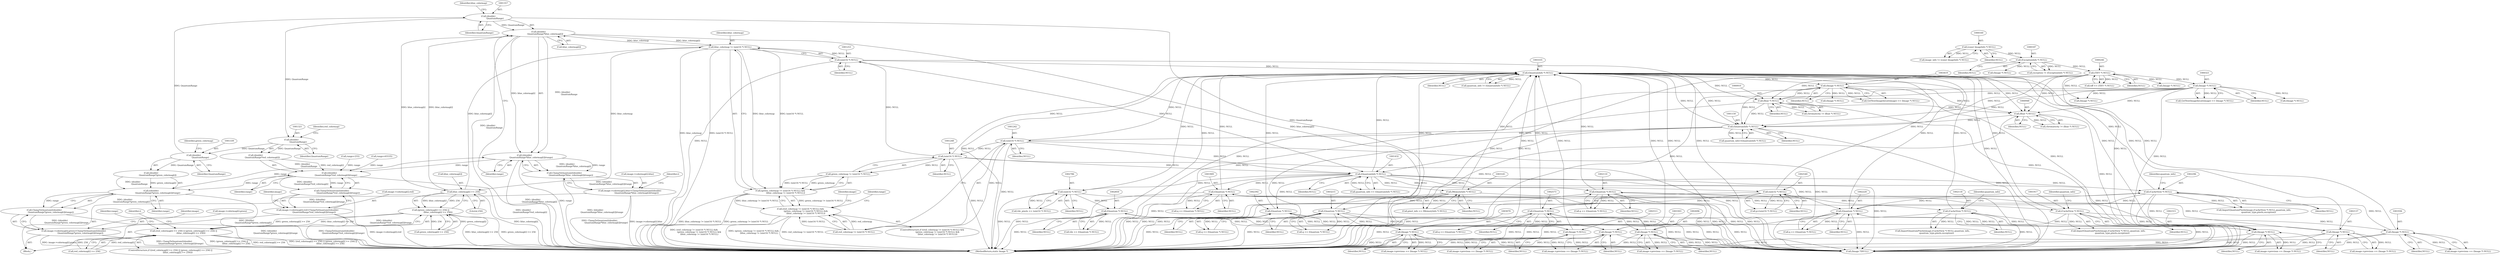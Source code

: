 digraph "0_ImageMagick_6e48aa92ff4e6e95424300ecd52a9ea453c19c60@array" {
"1001355" [label="(Call,(double)\n                    QuantumRange*blue_colormap[i])"];
"1001356" [label="(Call,(double)\n                    QuantumRange)"];
"1001338" [label="(Call,(double)\n                    QuantumRange)"];
"1001320" [label="(Call,(double)\n                    QuantumRange)"];
"1001250" [label="(Call,blue_colormap != (uint16 *) NULL)"];
"1001355" [label="(Call,(double)\n                    QuantumRange*blue_colormap[i])"];
"1001285" [label="(Call,blue_colormap[i] >= 256)"];
"1001252" [label="(Call,(uint16 *) NULL)"];
"1001247" [label="(Call,(uint16 *) NULL)"];
"1001241" [label="(Call,(uint16 *) NULL)"];
"1001149" [label="(Call,(QuantumInfo *) NULL)"];
"1003334" [label="(Call,(QuantumInfo *) NULL)"];
"1003302" [label="(Call,(Image *) NULL)"];
"1003214" [label="(Call,(Quantum *) NULL)"];
"1003144" [label="(Call,(MemoryInfo *) NULL)"];
"1001431" [label="(Call,(QuantumInfo *) NULL)"];
"1002109" [label="(Call,(Quantum *) NULL)"];
"1002136" [label="(Call,(Image *) NULL)"];
"1002117" [label="(Call,(CacheView *) NULL)"];
"1002295" [label="(Call,(CacheView *) NULL)"];
"1002219" [label="(Call,(Quantum *) NULL)"];
"1002314" [label="(Call,(Image *) NULL)"];
"1002572" [label="(Call,(Quantum *) NULL)"];
"1002539" [label="(Call,(uint32 *) NULL)"];
"1002695" [label="(Call,(Image *) NULL)"];
"1002510" [label="(Call,(Image *) NULL)"];
"1002391" [label="(Call,(Quantum *) NULL)"];
"1002849" [label="(Call,(Quantum *) NULL)"];
"1002785" [label="(Call,(uint32 *) NULL)"];
"1003069" [label="(Call,(Image *) NULL)"];
"1001908" [label="(Call,(Quantum *) NULL)"];
"1001935" [label="(Call,(Image *) NULL)"];
"1001916" [label="(Call,(CacheView *) NULL)"];
"1000909" [label="(Call,(float *) NULL)"];
"1003418" [label="(Call,(Image *) NULL)"];
"1000320" [label="(Call,(Image *) NULL)"];
"1000245" [label="(Call,(TIFF *) NULL)"];
"1000186" [label="(Call,(ExceptionInfo *) NULL)"];
"1000159" [label="(Call,(const ImageInfo *) NULL)"];
"1000947" [label="(Call,(float *) NULL)"];
"1001244" [label="(Call,(green_colormap != (uint16 *) NULL) &&\n                (blue_colormap != (uint16 *) NULL))"];
"1001238" [label="(Call,(red_colormap != (uint16 *) NULL) &&\n                (green_colormap != (uint16 *) NULL) &&\n                (blue_colormap != (uint16 *) NULL))"];
"1001279" [label="(Call,(green_colormap[i] >= 256) ||\n                      (blue_colormap[i] >= 256))"];
"1001273" [label="(Call,(red_colormap[i] >= 256) || (green_colormap[i] >= 256) ||\n                      (blue_colormap[i] >= 256))"];
"1001354" [label="(Call,((double)\n                    QuantumRange*blue_colormap[i])/range)"];
"1001318" [label="(Call,((double)\n                    QuantumRange*red_colormap[i])/range)"];
"1001317" [label="(Call,ClampToQuantum(((double)\n                    QuantumRange*red_colormap[i])/range))"];
"1001309" [label="(Call,image->colormap[i].red=ClampToQuantum(((double)\n                    QuantumRange*red_colormap[i])/range))"];
"1001336" [label="(Call,((double)\n                    QuantumRange*green_colormap[i])/range)"];
"1001335" [label="(Call,ClampToQuantum(((double)\n                    QuantumRange*green_colormap[i])/range))"];
"1001327" [label="(Call,image->colormap[i].green=ClampToQuantum(((double)\n                    QuantumRange*green_colormap[i])/range))"];
"1001353" [label="(Call,ClampToQuantum(((double)\n                    QuantumRange*blue_colormap[i])/range))"];
"1001345" [label="(Call,image->colormap[i].blue=ClampToQuantum(((double)\n                    QuantumRange*blue_colormap[i])/range))"];
"1001360" [label="(Identifier,blue_colormap)"];
"1003415" [label="(Call,GetNextImageInList(image) == (Image *) NULL)"];
"1002389" [label="(Call,q == (Quantum *) NULL)"];
"1001908" [label="(Call,(Quantum *) NULL)"];
"1001239" [label="(Call,red_colormap != (uint16 *) NULL)"];
"1002219" [label="(Call,(Quantum *) NULL)"];
"1001252" [label="(Call,(uint16 *) NULL)"];
"1001289" [label="(Literal,256)"];
"1003298" [label="(Call,image->previous == (Image *) NULL)"];
"1001291" [label="(Call,range=65535)"];
"1001354" [label="(Call,((double)\n                    QuantumRange*blue_colormap[i])/range)"];
"1002115" [label="(Call,ImportQuantumPixels(image,(CacheView *) NULL,quantum_info,\n            quantum_type,pixels,exception))"];
"1001245" [label="(Call,green_colormap != (uint16 *) NULL)"];
"1001256" [label="(Call,range=255)"];
"1001286" [label="(Call,blue_colormap[i])"];
"1002510" [label="(Call,(Image *) NULL)"];
"1001250" [label="(Call,blue_colormap != (uint16 *) NULL)"];
"1001149" [label="(Call,(QuantumInfo *) NULL)"];
"1001336" [label="(Call,((double)\n                    QuantumRange*green_colormap[i])/range)"];
"1002111" [label="(Identifier,NULL)"];
"1001910" [label="(Identifier,NULL)"];
"1001147" [label="(Call,quantum_info=(QuantumInfo *) NULL)"];
"1001342" [label="(Identifier,green_colormap)"];
"1002572" [label="(Call,(Quantum *) NULL)"];
"1001274" [label="(Call,red_colormap[i] >= 256)"];
"1002574" [label="(Identifier,NULL)"];
"1002217" [label="(Call,q == (Quantum *) NULL)"];
"1001429" [label="(Call,quantum_info == (QuantumInfo *) NULL)"];
"1001273" [label="(Call,(red_colormap[i] >= 256) || (green_colormap[i] >= 256) ||\n                      (blue_colormap[i] >= 256))"];
"1000188" [label="(Identifier,NULL)"];
"1001247" [label="(Call,(uint16 *) NULL)"];
"1002132" [label="(Call,image->previous == (Image *) NULL)"];
"1000322" [label="(Identifier,NULL)"];
"1003065" [label="(Call,image->previous == (Image *) NULL)"];
"1001935" [label="(Call,(Image *) NULL)"];
"1001433" [label="(Identifier,NULL)"];
"1001318" [label="(Call,((double)\n                    QuantumRange*red_colormap[i])/range)"];
"1001337" [label="(Call,(double)\n                    QuantumRange*green_colormap[i])"];
"1002512" [label="(Identifier,NULL)"];
"1001326" [label="(Identifier,range)"];
"1003420" [label="(Identifier,NULL)"];
"1001338" [label="(Call,(double)\n                    QuantumRange)"];
"1001344" [label="(Identifier,range)"];
"1001358" [label="(Identifier,QuantumRange)"];
"1000159" [label="(Call,(const ImageInfo *) NULL)"];
"1001249" [label="(Identifier,NULL)"];
"1001280" [label="(Call,green_colormap[i] >= 256)"];
"1001916" [label="(Call,(CacheView *) NULL)"];
"1002391" [label="(Call,(Quantum *) NULL)"];
"1000217" [label="(Call,(Image *) NULL)"];
"1002221" [label="(Identifier,NULL)"];
"1000909" [label="(Call,(float *) NULL)"];
"1000157" [label="(Call,image_info != (const ImageInfo *) NULL)"];
"1002851" [label="(Identifier,NULL)"];
"1002295" [label="(Call,(CacheView *) NULL)"];
"1001914" [label="(Call,ImportQuantumPixels(image,(CacheView *) NULL,quantum_info,\n            quantum_type,pixels,exception))"];
"1000245" [label="(Call,(TIFF *) NULL)"];
"1001366" [label="(Identifier,image)"];
"1001238" [label="(Call,(red_colormap != (uint16 *) NULL) &&\n                (green_colormap != (uint16 *) NULL) &&\n                (blue_colormap != (uint16 *) NULL))"];
"1003481" [label="(Call,(Image *)NULL)"];
"1001346" [label="(Call,image->colormap[i].blue)"];
"1003144" [label="(Call,(MemoryInfo *) NULL)"];
"1000945" [label="(Call,chromaticity != (float *) NULL)"];
"1002316" [label="(Identifier,NULL)"];
"1003487" [label="(MethodReturn,static Image *)"];
"1003302" [label="(Call,(Image *) NULL)"];
"1003216" [label="(Identifier,NULL)"];
"1000907" [label="(Call,chromaticity != (float *) NULL)"];
"1002136" [label="(Call,(Image *) NULL)"];
"1001919" [label="(Identifier,quantum_info)"];
"1001349" [label="(Identifier,image)"];
"1002107" [label="(Call,q == (Quantum *) NULL)"];
"1000161" [label="(Identifier,NULL)"];
"1001317" [label="(Call,ClampToQuantum(((double)\n                    QuantumRange*red_colormap[i])/range))"];
"1000254" [label="(Call,(Image *) NULL)"];
"1003214" [label="(Call,(Quantum *) NULL)"];
"1001322" [label="(Identifier,QuantumRange)"];
"1001151" [label="(Identifier,NULL)"];
"1001431" [label="(Call,(QuantumInfo *) NULL)"];
"1002849" [label="(Call,(Quantum *) NULL)"];
"1003071" [label="(Identifier,NULL)"];
"1000186" [label="(Call,(ExceptionInfo *) NULL)"];
"1000184" [label="(Call,exception != (ExceptionInfo *) NULL)"];
"1000309" [label="(Call,(Image *) NULL)"];
"1001327" [label="(Call,image->colormap[i].green=ClampToQuantum(((double)\n                    QuantumRange*green_colormap[i])/range))"];
"1002120" [label="(Identifier,quantum_info)"];
"1001362" [label="(Identifier,range)"];
"1000949" [label="(Identifier,NULL)"];
"1001906" [label="(Call,q == (Quantum *) NULL)"];
"1001345" [label="(Call,image->colormap[i].blue=ClampToQuantum(((double)\n                    QuantumRange*blue_colormap[i])/range))"];
"1002117" [label="(Call,(CacheView *) NULL)"];
"1001353" [label="(Call,ClampToQuantum(((double)\n                    QuantumRange*blue_colormap[i])/range))"];
"1002314" [label="(Call,(Image *) NULL)"];
"1001272" [label="(ControlStructure,if ((red_colormap[i] >= 256) || (green_colormap[i] >= 256) ||\n                      (blue_colormap[i] >= 256)))"];
"1003069" [label="(Call,(Image *) NULL)"];
"1001937" [label="(Identifier,NULL)"];
"1003304" [label="(Identifier,NULL)"];
"1001279" [label="(Call,(green_colormap[i] >= 256) ||\n                      (blue_colormap[i] >= 256))"];
"1001340" [label="(Identifier,QuantumRange)"];
"1002539" [label="(Call,(uint32 *) NULL)"];
"1002310" [label="(Call,image->previous == (Image *) NULL)"];
"1001254" [label="(Identifier,NULL)"];
"1002785" [label="(Call,(uint32 *) NULL)"];
"1002506" [label="(Call,image->previous == (Image *) NULL)"];
"1001309" [label="(Call,image->colormap[i].red=ClampToQuantum(((double)\n                    QuantumRange*red_colormap[i])/range))"];
"1001931" [label="(Call,image->previous == (Image *) NULL)"];
"1001319" [label="(Call,(double)\n                    QuantumRange*red_colormap[i])"];
"1002783" [label="(Call,tile_pixels == (uint32 *) NULL)"];
"1001331" [label="(Identifier,image)"];
"1002119" [label="(Identifier,NULL)"];
"1000320" [label="(Call,(Image *) NULL)"];
"1001355" [label="(Call,(double)\n                    QuantumRange*blue_colormap[i])"];
"1003142" [label="(Call,pixel_info == (MemoryInfo *) NULL)"];
"1001243" [label="(Identifier,NULL)"];
"1001328" [label="(Call,image->colormap[i].green)"];
"1003334" [label="(Call,(QuantumInfo *) NULL)"];
"1002109" [label="(Call,(Quantum *) NULL)"];
"1001320" [label="(Call,(double)\n                    QuantumRange)"];
"1003336" [label="(Identifier,NULL)"];
"1002297" [label="(Identifier,NULL)"];
"1002537" [label="(Call,p=(uint32 *) NULL)"];
"1002541" [label="(Identifier,NULL)"];
"1002697" [label="(Identifier,NULL)"];
"1001918" [label="(Identifier,NULL)"];
"1000247" [label="(Identifier,NULL)"];
"1001257" [label="(Identifier,range)"];
"1002847" [label="(Call,tile == (Quantum *) NULL)"];
"1001285" [label="(Call,blue_colormap[i] >= 256)"];
"1000911" [label="(Identifier,NULL)"];
"1002298" [label="(Identifier,quantum_info)"];
"1001271" [label="(Identifier,i)"];
"1001307" [label="(Identifier,i)"];
"1003332" [label="(Call,quantum_info != (QuantumInfo *) NULL)"];
"1001310" [label="(Call,image->colormap[i].red)"];
"1003212" [label="(Call,q == (Quantum *) NULL)"];
"1002691" [label="(Call,image->previous == (Image *) NULL)"];
"1001251" [label="(Identifier,blue_colormap)"];
"1002293" [label="(Call,ImportQuantumPixels(image,(CacheView *) NULL,quantum_info,\n              quantum_type,pixels,exception))"];
"1003418" [label="(Call,(Image *) NULL)"];
"1000947" [label="(Call,(float *) NULL)"];
"1003427" [label="(Call,(Image *) NULL)"];
"1001237" [label="(ControlStructure,if ((red_colormap != (uint16 *) NULL) &&\n                (green_colormap != (uint16 *) NULL) &&\n                (blue_colormap != (uint16 *) NULL)))"];
"1001324" [label="(Identifier,red_colormap)"];
"1001244" [label="(Call,(green_colormap != (uint16 *) NULL) &&\n                (blue_colormap != (uint16 *) NULL))"];
"1002138" [label="(Identifier,NULL)"];
"1001359" [label="(Call,blue_colormap[i])"];
"1000331" [label="(Call,(Image *) NULL)"];
"1002393" [label="(Identifier,NULL)"];
"1001241" [label="(Call,(uint16 *) NULL)"];
"1002695" [label="(Call,(Image *) NULL)"];
"1000243" [label="(Call,tiff == (TIFF *) NULL)"];
"1001356" [label="(Call,(double)\n                    QuantumRange)"];
"1001308" [label="(Block,)"];
"1000317" [label="(Call,GetNextImageInList(image) == (Image *) NULL)"];
"1001292" [label="(Identifier,range)"];
"1003146" [label="(Identifier,NULL)"];
"1002570" [label="(Call,q == (Quantum *) NULL)"];
"1002787" [label="(Identifier,NULL)"];
"1001335" [label="(Call,ClampToQuantum(((double)\n                    QuantumRange*green_colormap[i])/range))"];
"1001355" -> "1001354"  [label="AST: "];
"1001355" -> "1001359"  [label="CFG: "];
"1001356" -> "1001355"  [label="AST: "];
"1001359" -> "1001355"  [label="AST: "];
"1001362" -> "1001355"  [label="CFG: "];
"1001355" -> "1003487"  [label="DDG: blue_colormap[i]"];
"1001355" -> "1003487"  [label="DDG: (double)\n                    QuantumRange"];
"1001355" -> "1001250"  [label="DDG: blue_colormap[i]"];
"1001355" -> "1001285"  [label="DDG: blue_colormap[i]"];
"1001355" -> "1001354"  [label="DDG: (double)\n                    QuantumRange"];
"1001355" -> "1001354"  [label="DDG: blue_colormap[i]"];
"1001356" -> "1001355"  [label="DDG: QuantumRange"];
"1001250" -> "1001355"  [label="DDG: blue_colormap"];
"1001285" -> "1001355"  [label="DDG: blue_colormap[i]"];
"1001356" -> "1001358"  [label="CFG: "];
"1001357" -> "1001356"  [label="AST: "];
"1001358" -> "1001356"  [label="AST: "];
"1001360" -> "1001356"  [label="CFG: "];
"1001356" -> "1003487"  [label="DDG: QuantumRange"];
"1001356" -> "1001320"  [label="DDG: QuantumRange"];
"1001338" -> "1001356"  [label="DDG: QuantumRange"];
"1001338" -> "1001337"  [label="AST: "];
"1001338" -> "1001340"  [label="CFG: "];
"1001339" -> "1001338"  [label="AST: "];
"1001340" -> "1001338"  [label="AST: "];
"1001342" -> "1001338"  [label="CFG: "];
"1001338" -> "1001337"  [label="DDG: QuantumRange"];
"1001320" -> "1001338"  [label="DDG: QuantumRange"];
"1001320" -> "1001319"  [label="AST: "];
"1001320" -> "1001322"  [label="CFG: "];
"1001321" -> "1001320"  [label="AST: "];
"1001322" -> "1001320"  [label="AST: "];
"1001324" -> "1001320"  [label="CFG: "];
"1001320" -> "1001319"  [label="DDG: QuantumRange"];
"1001250" -> "1001244"  [label="AST: "];
"1001250" -> "1001252"  [label="CFG: "];
"1001251" -> "1001250"  [label="AST: "];
"1001252" -> "1001250"  [label="AST: "];
"1001244" -> "1001250"  [label="CFG: "];
"1001250" -> "1003487"  [label="DDG: blue_colormap"];
"1001250" -> "1003487"  [label="DDG: (uint16 *) NULL"];
"1001250" -> "1001244"  [label="DDG: blue_colormap"];
"1001250" -> "1001244"  [label="DDG: (uint16 *) NULL"];
"1001285" -> "1001250"  [label="DDG: blue_colormap[i]"];
"1001252" -> "1001250"  [label="DDG: NULL"];
"1001250" -> "1001285"  [label="DDG: blue_colormap"];
"1001285" -> "1001279"  [label="AST: "];
"1001285" -> "1001289"  [label="CFG: "];
"1001286" -> "1001285"  [label="AST: "];
"1001289" -> "1001285"  [label="AST: "];
"1001279" -> "1001285"  [label="CFG: "];
"1001285" -> "1003487"  [label="DDG: blue_colormap[i]"];
"1001285" -> "1001279"  [label="DDG: blue_colormap[i]"];
"1001285" -> "1001279"  [label="DDG: 256"];
"1001252" -> "1001254"  [label="CFG: "];
"1001253" -> "1001252"  [label="AST: "];
"1001254" -> "1001252"  [label="AST: "];
"1001252" -> "1003487"  [label="DDG: NULL"];
"1001247" -> "1001252"  [label="DDG: NULL"];
"1001252" -> "1001431"  [label="DDG: NULL"];
"1001252" -> "1003334"  [label="DDG: NULL"];
"1001252" -> "1003481"  [label="DDG: NULL"];
"1001247" -> "1001245"  [label="AST: "];
"1001247" -> "1001249"  [label="CFG: "];
"1001248" -> "1001247"  [label="AST: "];
"1001249" -> "1001247"  [label="AST: "];
"1001245" -> "1001247"  [label="CFG: "];
"1001247" -> "1003487"  [label="DDG: NULL"];
"1001247" -> "1001245"  [label="DDG: NULL"];
"1001241" -> "1001247"  [label="DDG: NULL"];
"1001247" -> "1001431"  [label="DDG: NULL"];
"1001247" -> "1003334"  [label="DDG: NULL"];
"1001247" -> "1003481"  [label="DDG: NULL"];
"1001241" -> "1001239"  [label="AST: "];
"1001241" -> "1001243"  [label="CFG: "];
"1001242" -> "1001241"  [label="AST: "];
"1001243" -> "1001241"  [label="AST: "];
"1001239" -> "1001241"  [label="CFG: "];
"1001241" -> "1003487"  [label="DDG: NULL"];
"1001241" -> "1001239"  [label="DDG: NULL"];
"1001149" -> "1001241"  [label="DDG: NULL"];
"1001241" -> "1001431"  [label="DDG: NULL"];
"1001241" -> "1003334"  [label="DDG: NULL"];
"1001241" -> "1003481"  [label="DDG: NULL"];
"1001149" -> "1001147"  [label="AST: "];
"1001149" -> "1001151"  [label="CFG: "];
"1001150" -> "1001149"  [label="AST: "];
"1001151" -> "1001149"  [label="AST: "];
"1001147" -> "1001149"  [label="CFG: "];
"1001149" -> "1003487"  [label="DDG: NULL"];
"1001149" -> "1001147"  [label="DDG: NULL"];
"1003334" -> "1001149"  [label="DDG: NULL"];
"1000909" -> "1001149"  [label="DDG: NULL"];
"1003418" -> "1001149"  [label="DDG: NULL"];
"1000245" -> "1001149"  [label="DDG: NULL"];
"1000320" -> "1001149"  [label="DDG: NULL"];
"1000947" -> "1001149"  [label="DDG: NULL"];
"1001149" -> "1001431"  [label="DDG: NULL"];
"1001149" -> "1003334"  [label="DDG: NULL"];
"1001149" -> "1003481"  [label="DDG: NULL"];
"1003334" -> "1003332"  [label="AST: "];
"1003334" -> "1003336"  [label="CFG: "];
"1003335" -> "1003334"  [label="AST: "];
"1003336" -> "1003334"  [label="AST: "];
"1003332" -> "1003334"  [label="CFG: "];
"1003334" -> "1003487"  [label="DDG: NULL"];
"1003334" -> "1000909"  [label="DDG: NULL"];
"1003334" -> "1000947"  [label="DDG: NULL"];
"1003334" -> "1003332"  [label="DDG: NULL"];
"1003302" -> "1003334"  [label="DDG: NULL"];
"1002109" -> "1003334"  [label="DDG: NULL"];
"1002295" -> "1003334"  [label="DDG: NULL"];
"1002572" -> "1003334"  [label="DDG: NULL"];
"1002510" -> "1003334"  [label="DDG: NULL"];
"1002136" -> "1003334"  [label="DDG: NULL"];
"1002849" -> "1003334"  [label="DDG: NULL"];
"1001908" -> "1003334"  [label="DDG: NULL"];
"1002539" -> "1003334"  [label="DDG: NULL"];
"1002695" -> "1003334"  [label="DDG: NULL"];
"1001935" -> "1003334"  [label="DDG: NULL"];
"1001431" -> "1003334"  [label="DDG: NULL"];
"1003144" -> "1003334"  [label="DDG: NULL"];
"1002391" -> "1003334"  [label="DDG: NULL"];
"1002785" -> "1003334"  [label="DDG: NULL"];
"1001916" -> "1003334"  [label="DDG: NULL"];
"1002117" -> "1003334"  [label="DDG: NULL"];
"1003214" -> "1003334"  [label="DDG: NULL"];
"1002219" -> "1003334"  [label="DDG: NULL"];
"1002314" -> "1003334"  [label="DDG: NULL"];
"1003069" -> "1003334"  [label="DDG: NULL"];
"1003334" -> "1003418"  [label="DDG: NULL"];
"1003334" -> "1003481"  [label="DDG: NULL"];
"1003302" -> "1003298"  [label="AST: "];
"1003302" -> "1003304"  [label="CFG: "];
"1003303" -> "1003302"  [label="AST: "];
"1003304" -> "1003302"  [label="AST: "];
"1003298" -> "1003302"  [label="CFG: "];
"1003302" -> "1003487"  [label="DDG: NULL"];
"1003302" -> "1003214"  [label="DDG: NULL"];
"1003302" -> "1003298"  [label="DDG: NULL"];
"1003214" -> "1003302"  [label="DDG: NULL"];
"1003302" -> "1003481"  [label="DDG: NULL"];
"1003214" -> "1003212"  [label="AST: "];
"1003214" -> "1003216"  [label="CFG: "];
"1003215" -> "1003214"  [label="AST: "];
"1003216" -> "1003214"  [label="AST: "];
"1003212" -> "1003214"  [label="CFG: "];
"1003214" -> "1003487"  [label="DDG: NULL"];
"1003214" -> "1003212"  [label="DDG: NULL"];
"1003144" -> "1003214"  [label="DDG: NULL"];
"1003214" -> "1003481"  [label="DDG: NULL"];
"1003144" -> "1003142"  [label="AST: "];
"1003144" -> "1003146"  [label="CFG: "];
"1003145" -> "1003144"  [label="AST: "];
"1003146" -> "1003144"  [label="AST: "];
"1003142" -> "1003144"  [label="CFG: "];
"1003144" -> "1003487"  [label="DDG: NULL"];
"1003144" -> "1003142"  [label="DDG: NULL"];
"1001431" -> "1003144"  [label="DDG: NULL"];
"1003144" -> "1003481"  [label="DDG: NULL"];
"1001431" -> "1001429"  [label="AST: "];
"1001431" -> "1001433"  [label="CFG: "];
"1001432" -> "1001431"  [label="AST: "];
"1001433" -> "1001431"  [label="AST: "];
"1001429" -> "1001431"  [label="CFG: "];
"1001431" -> "1003487"  [label="DDG: NULL"];
"1001431" -> "1001429"  [label="DDG: NULL"];
"1001431" -> "1001908"  [label="DDG: NULL"];
"1001431" -> "1002109"  [label="DDG: NULL"];
"1001431" -> "1002219"  [label="DDG: NULL"];
"1001431" -> "1002295"  [label="DDG: NULL"];
"1001431" -> "1002314"  [label="DDG: NULL"];
"1001431" -> "1002391"  [label="DDG: NULL"];
"1001431" -> "1002539"  [label="DDG: NULL"];
"1001431" -> "1002785"  [label="DDG: NULL"];
"1001431" -> "1003481"  [label="DDG: NULL"];
"1002109" -> "1002107"  [label="AST: "];
"1002109" -> "1002111"  [label="CFG: "];
"1002110" -> "1002109"  [label="AST: "];
"1002111" -> "1002109"  [label="AST: "];
"1002107" -> "1002109"  [label="CFG: "];
"1002109" -> "1003487"  [label="DDG: NULL"];
"1002109" -> "1002107"  [label="DDG: NULL"];
"1002136" -> "1002109"  [label="DDG: NULL"];
"1002109" -> "1002117"  [label="DDG: NULL"];
"1002109" -> "1003481"  [label="DDG: NULL"];
"1002136" -> "1002132"  [label="AST: "];
"1002136" -> "1002138"  [label="CFG: "];
"1002137" -> "1002136"  [label="AST: "];
"1002138" -> "1002136"  [label="AST: "];
"1002132" -> "1002136"  [label="CFG: "];
"1002136" -> "1003487"  [label="DDG: NULL"];
"1002136" -> "1002132"  [label="DDG: NULL"];
"1002117" -> "1002136"  [label="DDG: NULL"];
"1002136" -> "1003481"  [label="DDG: NULL"];
"1002117" -> "1002115"  [label="AST: "];
"1002117" -> "1002119"  [label="CFG: "];
"1002118" -> "1002117"  [label="AST: "];
"1002119" -> "1002117"  [label="AST: "];
"1002120" -> "1002117"  [label="CFG: "];
"1002117" -> "1003487"  [label="DDG: NULL"];
"1002117" -> "1002115"  [label="DDG: NULL"];
"1002117" -> "1003481"  [label="DDG: NULL"];
"1002295" -> "1002293"  [label="AST: "];
"1002295" -> "1002297"  [label="CFG: "];
"1002296" -> "1002295"  [label="AST: "];
"1002297" -> "1002295"  [label="AST: "];
"1002298" -> "1002295"  [label="CFG: "];
"1002295" -> "1003487"  [label="DDG: NULL"];
"1002295" -> "1002219"  [label="DDG: NULL"];
"1002295" -> "1002293"  [label="DDG: NULL"];
"1002219" -> "1002295"  [label="DDG: NULL"];
"1002295" -> "1002314"  [label="DDG: NULL"];
"1002295" -> "1003481"  [label="DDG: NULL"];
"1002219" -> "1002217"  [label="AST: "];
"1002219" -> "1002221"  [label="CFG: "];
"1002220" -> "1002219"  [label="AST: "];
"1002221" -> "1002219"  [label="AST: "];
"1002217" -> "1002219"  [label="CFG: "];
"1002219" -> "1003487"  [label="DDG: NULL"];
"1002219" -> "1002217"  [label="DDG: NULL"];
"1002314" -> "1002219"  [label="DDG: NULL"];
"1002219" -> "1002314"  [label="DDG: NULL"];
"1002219" -> "1003481"  [label="DDG: NULL"];
"1002314" -> "1002310"  [label="AST: "];
"1002314" -> "1002316"  [label="CFG: "];
"1002315" -> "1002314"  [label="AST: "];
"1002316" -> "1002314"  [label="AST: "];
"1002310" -> "1002314"  [label="CFG: "];
"1002314" -> "1003487"  [label="DDG: NULL"];
"1002314" -> "1002310"  [label="DDG: NULL"];
"1002314" -> "1003481"  [label="DDG: NULL"];
"1002572" -> "1002570"  [label="AST: "];
"1002572" -> "1002574"  [label="CFG: "];
"1002573" -> "1002572"  [label="AST: "];
"1002574" -> "1002572"  [label="AST: "];
"1002570" -> "1002572"  [label="CFG: "];
"1002572" -> "1003487"  [label="DDG: NULL"];
"1002572" -> "1002570"  [label="DDG: NULL"];
"1002539" -> "1002572"  [label="DDG: NULL"];
"1002695" -> "1002572"  [label="DDG: NULL"];
"1002572" -> "1002695"  [label="DDG: NULL"];
"1002572" -> "1003481"  [label="DDG: NULL"];
"1002539" -> "1002537"  [label="AST: "];
"1002539" -> "1002541"  [label="CFG: "];
"1002540" -> "1002539"  [label="AST: "];
"1002541" -> "1002539"  [label="AST: "];
"1002537" -> "1002539"  [label="CFG: "];
"1002539" -> "1003487"  [label="DDG: NULL"];
"1002539" -> "1002537"  [label="DDG: NULL"];
"1002539" -> "1003481"  [label="DDG: NULL"];
"1002695" -> "1002691"  [label="AST: "];
"1002695" -> "1002697"  [label="CFG: "];
"1002696" -> "1002695"  [label="AST: "];
"1002697" -> "1002695"  [label="AST: "];
"1002691" -> "1002695"  [label="CFG: "];
"1002695" -> "1003487"  [label="DDG: NULL"];
"1002695" -> "1002691"  [label="DDG: NULL"];
"1002695" -> "1003481"  [label="DDG: NULL"];
"1002510" -> "1002506"  [label="AST: "];
"1002510" -> "1002512"  [label="CFG: "];
"1002511" -> "1002510"  [label="AST: "];
"1002512" -> "1002510"  [label="AST: "];
"1002506" -> "1002510"  [label="CFG: "];
"1002510" -> "1003487"  [label="DDG: NULL"];
"1002510" -> "1002391"  [label="DDG: NULL"];
"1002510" -> "1002506"  [label="DDG: NULL"];
"1002391" -> "1002510"  [label="DDG: NULL"];
"1002510" -> "1003481"  [label="DDG: NULL"];
"1002391" -> "1002389"  [label="AST: "];
"1002391" -> "1002393"  [label="CFG: "];
"1002392" -> "1002391"  [label="AST: "];
"1002393" -> "1002391"  [label="AST: "];
"1002389" -> "1002391"  [label="CFG: "];
"1002391" -> "1003487"  [label="DDG: NULL"];
"1002391" -> "1002389"  [label="DDG: NULL"];
"1002391" -> "1003481"  [label="DDG: NULL"];
"1002849" -> "1002847"  [label="AST: "];
"1002849" -> "1002851"  [label="CFG: "];
"1002850" -> "1002849"  [label="AST: "];
"1002851" -> "1002849"  [label="AST: "];
"1002847" -> "1002849"  [label="CFG: "];
"1002849" -> "1003487"  [label="DDG: NULL"];
"1002849" -> "1002847"  [label="DDG: NULL"];
"1002785" -> "1002849"  [label="DDG: NULL"];
"1003069" -> "1002849"  [label="DDG: NULL"];
"1002849" -> "1003069"  [label="DDG: NULL"];
"1002849" -> "1003481"  [label="DDG: NULL"];
"1002785" -> "1002783"  [label="AST: "];
"1002785" -> "1002787"  [label="CFG: "];
"1002786" -> "1002785"  [label="AST: "];
"1002787" -> "1002785"  [label="AST: "];
"1002783" -> "1002785"  [label="CFG: "];
"1002785" -> "1003487"  [label="DDG: NULL"];
"1002785" -> "1002783"  [label="DDG: NULL"];
"1002785" -> "1003481"  [label="DDG: NULL"];
"1003069" -> "1003065"  [label="AST: "];
"1003069" -> "1003071"  [label="CFG: "];
"1003070" -> "1003069"  [label="AST: "];
"1003071" -> "1003069"  [label="AST: "];
"1003065" -> "1003069"  [label="CFG: "];
"1003069" -> "1003487"  [label="DDG: NULL"];
"1003069" -> "1003065"  [label="DDG: NULL"];
"1003069" -> "1003481"  [label="DDG: NULL"];
"1001908" -> "1001906"  [label="AST: "];
"1001908" -> "1001910"  [label="CFG: "];
"1001909" -> "1001908"  [label="AST: "];
"1001910" -> "1001908"  [label="AST: "];
"1001906" -> "1001908"  [label="CFG: "];
"1001908" -> "1003487"  [label="DDG: NULL"];
"1001908" -> "1001906"  [label="DDG: NULL"];
"1001935" -> "1001908"  [label="DDG: NULL"];
"1001908" -> "1001916"  [label="DDG: NULL"];
"1001908" -> "1003481"  [label="DDG: NULL"];
"1001935" -> "1001931"  [label="AST: "];
"1001935" -> "1001937"  [label="CFG: "];
"1001936" -> "1001935"  [label="AST: "];
"1001937" -> "1001935"  [label="AST: "];
"1001931" -> "1001935"  [label="CFG: "];
"1001935" -> "1003487"  [label="DDG: NULL"];
"1001935" -> "1001931"  [label="DDG: NULL"];
"1001916" -> "1001935"  [label="DDG: NULL"];
"1001935" -> "1003481"  [label="DDG: NULL"];
"1001916" -> "1001914"  [label="AST: "];
"1001916" -> "1001918"  [label="CFG: "];
"1001917" -> "1001916"  [label="AST: "];
"1001918" -> "1001916"  [label="AST: "];
"1001919" -> "1001916"  [label="CFG: "];
"1001916" -> "1003487"  [label="DDG: NULL"];
"1001916" -> "1001914"  [label="DDG: NULL"];
"1001916" -> "1003481"  [label="DDG: NULL"];
"1000909" -> "1000907"  [label="AST: "];
"1000909" -> "1000911"  [label="CFG: "];
"1000910" -> "1000909"  [label="AST: "];
"1000911" -> "1000909"  [label="AST: "];
"1000907" -> "1000909"  [label="CFG: "];
"1000909" -> "1003487"  [label="DDG: NULL"];
"1000909" -> "1000907"  [label="DDG: NULL"];
"1003418" -> "1000909"  [label="DDG: NULL"];
"1000320" -> "1000909"  [label="DDG: NULL"];
"1000245" -> "1000909"  [label="DDG: NULL"];
"1000909" -> "1000947"  [label="DDG: NULL"];
"1000909" -> "1003481"  [label="DDG: NULL"];
"1003418" -> "1003415"  [label="AST: "];
"1003418" -> "1003420"  [label="CFG: "];
"1003419" -> "1003418"  [label="AST: "];
"1003420" -> "1003418"  [label="AST: "];
"1003415" -> "1003418"  [label="CFG: "];
"1003418" -> "1003487"  [label="DDG: NULL"];
"1003418" -> "1000947"  [label="DDG: NULL"];
"1003418" -> "1003415"  [label="DDG: NULL"];
"1003418" -> "1003427"  [label="DDG: NULL"];
"1003418" -> "1003481"  [label="DDG: NULL"];
"1000320" -> "1000317"  [label="AST: "];
"1000320" -> "1000322"  [label="CFG: "];
"1000321" -> "1000320"  [label="AST: "];
"1000322" -> "1000320"  [label="AST: "];
"1000317" -> "1000320"  [label="CFG: "];
"1000320" -> "1003487"  [label="DDG: NULL"];
"1000320" -> "1000309"  [label="DDG: NULL"];
"1000320" -> "1000317"  [label="DDG: NULL"];
"1000245" -> "1000320"  [label="DDG: NULL"];
"1000320" -> "1000331"  [label="DDG: NULL"];
"1000320" -> "1000947"  [label="DDG: NULL"];
"1000320" -> "1003481"  [label="DDG: NULL"];
"1000245" -> "1000243"  [label="AST: "];
"1000245" -> "1000247"  [label="CFG: "];
"1000246" -> "1000245"  [label="AST: "];
"1000247" -> "1000245"  [label="AST: "];
"1000243" -> "1000245"  [label="CFG: "];
"1000245" -> "1003487"  [label="DDG: NULL"];
"1000245" -> "1000243"  [label="DDG: NULL"];
"1000186" -> "1000245"  [label="DDG: NULL"];
"1000245" -> "1000254"  [label="DDG: NULL"];
"1000245" -> "1000309"  [label="DDG: NULL"];
"1000245" -> "1000947"  [label="DDG: NULL"];
"1000245" -> "1003481"  [label="DDG: NULL"];
"1000186" -> "1000184"  [label="AST: "];
"1000186" -> "1000188"  [label="CFG: "];
"1000187" -> "1000186"  [label="AST: "];
"1000188" -> "1000186"  [label="AST: "];
"1000184" -> "1000186"  [label="CFG: "];
"1000186" -> "1000184"  [label="DDG: NULL"];
"1000159" -> "1000186"  [label="DDG: NULL"];
"1000186" -> "1000217"  [label="DDG: NULL"];
"1000159" -> "1000157"  [label="AST: "];
"1000159" -> "1000161"  [label="CFG: "];
"1000160" -> "1000159"  [label="AST: "];
"1000161" -> "1000159"  [label="AST: "];
"1000157" -> "1000159"  [label="CFG: "];
"1000159" -> "1000157"  [label="DDG: NULL"];
"1000947" -> "1000945"  [label="AST: "];
"1000947" -> "1000949"  [label="CFG: "];
"1000948" -> "1000947"  [label="AST: "];
"1000949" -> "1000947"  [label="AST: "];
"1000945" -> "1000947"  [label="CFG: "];
"1000947" -> "1003487"  [label="DDG: NULL"];
"1000947" -> "1000945"  [label="DDG: NULL"];
"1000947" -> "1003481"  [label="DDG: NULL"];
"1001244" -> "1001238"  [label="AST: "];
"1001244" -> "1001245"  [label="CFG: "];
"1001245" -> "1001244"  [label="AST: "];
"1001238" -> "1001244"  [label="CFG: "];
"1001244" -> "1003487"  [label="DDG: blue_colormap != (uint16 *) NULL"];
"1001244" -> "1003487"  [label="DDG: green_colormap != (uint16 *) NULL"];
"1001244" -> "1001238"  [label="DDG: green_colormap != (uint16 *) NULL"];
"1001244" -> "1001238"  [label="DDG: blue_colormap != (uint16 *) NULL"];
"1001245" -> "1001244"  [label="DDG: green_colormap"];
"1001245" -> "1001244"  [label="DDG: (uint16 *) NULL"];
"1001238" -> "1001237"  [label="AST: "];
"1001238" -> "1001239"  [label="CFG: "];
"1001239" -> "1001238"  [label="AST: "];
"1001257" -> "1001238"  [label="CFG: "];
"1001366" -> "1001238"  [label="CFG: "];
"1001238" -> "1003487"  [label="DDG: red_colormap != (uint16 *) NULL"];
"1001238" -> "1003487"  [label="DDG: (red_colormap != (uint16 *) NULL) &&\n                (green_colormap != (uint16 *) NULL) &&\n                (blue_colormap != (uint16 *) NULL)"];
"1001238" -> "1003487"  [label="DDG: (green_colormap != (uint16 *) NULL) &&\n                (blue_colormap != (uint16 *) NULL)"];
"1001239" -> "1001238"  [label="DDG: red_colormap"];
"1001239" -> "1001238"  [label="DDG: (uint16 *) NULL"];
"1001279" -> "1001273"  [label="AST: "];
"1001279" -> "1001280"  [label="CFG: "];
"1001280" -> "1001279"  [label="AST: "];
"1001273" -> "1001279"  [label="CFG: "];
"1001279" -> "1003487"  [label="DDG: green_colormap[i] >= 256"];
"1001279" -> "1003487"  [label="DDG: blue_colormap[i] >= 256"];
"1001279" -> "1001273"  [label="DDG: green_colormap[i] >= 256"];
"1001279" -> "1001273"  [label="DDG: blue_colormap[i] >= 256"];
"1001280" -> "1001279"  [label="DDG: green_colormap[i]"];
"1001280" -> "1001279"  [label="DDG: 256"];
"1001273" -> "1001272"  [label="AST: "];
"1001273" -> "1001274"  [label="CFG: "];
"1001274" -> "1001273"  [label="AST: "];
"1001292" -> "1001273"  [label="CFG: "];
"1001271" -> "1001273"  [label="CFG: "];
"1001273" -> "1003487"  [label="DDG: (red_colormap[i] >= 256) || (green_colormap[i] >= 256) ||\n                      (blue_colormap[i] >= 256)"];
"1001273" -> "1003487"  [label="DDG: (green_colormap[i] >= 256) ||\n                      (blue_colormap[i] >= 256)"];
"1001273" -> "1003487"  [label="DDG: red_colormap[i] >= 256"];
"1001274" -> "1001273"  [label="DDG: red_colormap[i]"];
"1001274" -> "1001273"  [label="DDG: 256"];
"1001354" -> "1001353"  [label="AST: "];
"1001354" -> "1001362"  [label="CFG: "];
"1001362" -> "1001354"  [label="AST: "];
"1001353" -> "1001354"  [label="CFG: "];
"1001354" -> "1003487"  [label="DDG: (double)\n                    QuantumRange*blue_colormap[i]"];
"1001354" -> "1003487"  [label="DDG: range"];
"1001354" -> "1001318"  [label="DDG: range"];
"1001354" -> "1001353"  [label="DDG: (double)\n                    QuantumRange*blue_colormap[i]"];
"1001354" -> "1001353"  [label="DDG: range"];
"1001336" -> "1001354"  [label="DDG: range"];
"1001318" -> "1001317"  [label="AST: "];
"1001318" -> "1001326"  [label="CFG: "];
"1001319" -> "1001318"  [label="AST: "];
"1001326" -> "1001318"  [label="AST: "];
"1001317" -> "1001318"  [label="CFG: "];
"1001318" -> "1003487"  [label="DDG: (double)\n                    QuantumRange*red_colormap[i]"];
"1001318" -> "1001317"  [label="DDG: (double)\n                    QuantumRange*red_colormap[i]"];
"1001318" -> "1001317"  [label="DDG: range"];
"1001319" -> "1001318"  [label="DDG: (double)\n                    QuantumRange"];
"1001319" -> "1001318"  [label="DDG: red_colormap[i]"];
"1001256" -> "1001318"  [label="DDG: range"];
"1001291" -> "1001318"  [label="DDG: range"];
"1001318" -> "1001336"  [label="DDG: range"];
"1001317" -> "1001309"  [label="AST: "];
"1001309" -> "1001317"  [label="CFG: "];
"1001317" -> "1003487"  [label="DDG: ((double)\n                    QuantumRange*red_colormap[i])/range"];
"1001317" -> "1001309"  [label="DDG: ((double)\n                    QuantumRange*red_colormap[i])/range"];
"1001309" -> "1001308"  [label="AST: "];
"1001310" -> "1001309"  [label="AST: "];
"1001331" -> "1001309"  [label="CFG: "];
"1001309" -> "1003487"  [label="DDG: ClampToQuantum(((double)\n                    QuantumRange*red_colormap[i])/range)"];
"1001309" -> "1003487"  [label="DDG: image->colormap[i].red"];
"1001336" -> "1001335"  [label="AST: "];
"1001336" -> "1001344"  [label="CFG: "];
"1001337" -> "1001336"  [label="AST: "];
"1001344" -> "1001336"  [label="AST: "];
"1001335" -> "1001336"  [label="CFG: "];
"1001336" -> "1003487"  [label="DDG: (double)\n                    QuantumRange*green_colormap[i]"];
"1001336" -> "1001335"  [label="DDG: (double)\n                    QuantumRange*green_colormap[i]"];
"1001336" -> "1001335"  [label="DDG: range"];
"1001337" -> "1001336"  [label="DDG: (double)\n                    QuantumRange"];
"1001337" -> "1001336"  [label="DDG: green_colormap[i]"];
"1001335" -> "1001327"  [label="AST: "];
"1001327" -> "1001335"  [label="CFG: "];
"1001335" -> "1003487"  [label="DDG: ((double)\n                    QuantumRange*green_colormap[i])/range"];
"1001335" -> "1001327"  [label="DDG: ((double)\n                    QuantumRange*green_colormap[i])/range"];
"1001327" -> "1001308"  [label="AST: "];
"1001328" -> "1001327"  [label="AST: "];
"1001349" -> "1001327"  [label="CFG: "];
"1001327" -> "1003487"  [label="DDG: ClampToQuantum(((double)\n                    QuantumRange*green_colormap[i])/range)"];
"1001327" -> "1003487"  [label="DDG: image->colormap[i].green"];
"1001353" -> "1001345"  [label="AST: "];
"1001345" -> "1001353"  [label="CFG: "];
"1001353" -> "1003487"  [label="DDG: ((double)\n                    QuantumRange*blue_colormap[i])/range"];
"1001353" -> "1001345"  [label="DDG: ((double)\n                    QuantumRange*blue_colormap[i])/range"];
"1001345" -> "1001308"  [label="AST: "];
"1001346" -> "1001345"  [label="AST: "];
"1001307" -> "1001345"  [label="CFG: "];
"1001345" -> "1003487"  [label="DDG: ClampToQuantum(((double)\n                    QuantumRange*blue_colormap[i])/range)"];
"1001345" -> "1003487"  [label="DDG: image->colormap[i].blue"];
}
